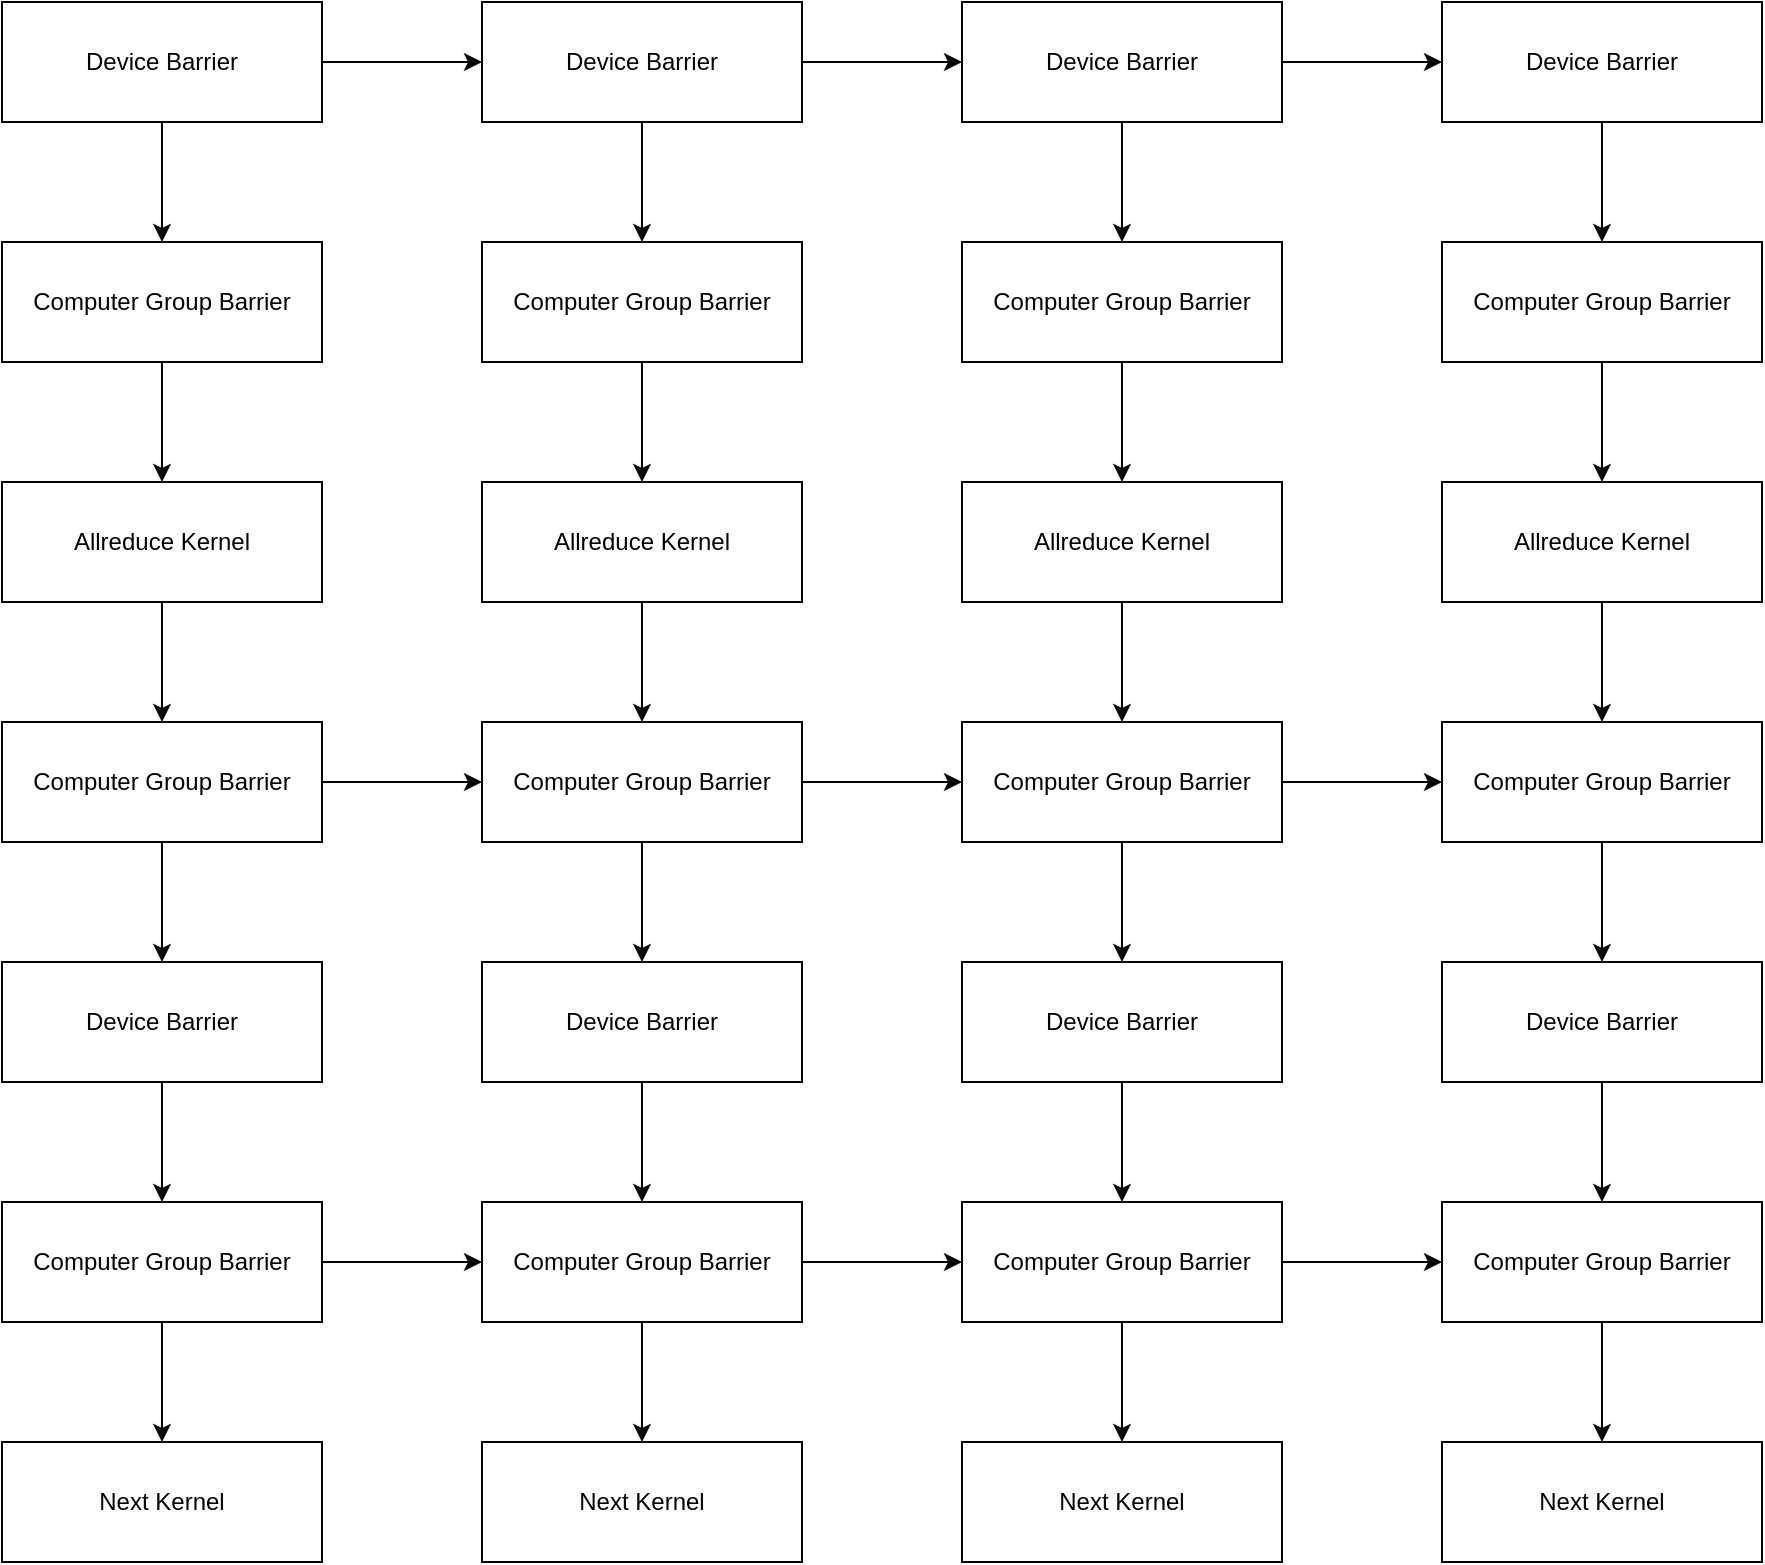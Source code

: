 <mxfile version="21.2.3" type="github">
  <diagram name="Page-1" id="aTrONxpNOZECdgDQQWaS">
    <mxGraphModel dx="2358" dy="1304" grid="1" gridSize="10" guides="1" tooltips="1" connect="1" arrows="1" fold="1" page="1" pageScale="1" pageWidth="850" pageHeight="1100" math="0" shadow="0">
      <root>
        <mxCell id="0" />
        <mxCell id="1" parent="0" />
        <mxCell id="vmvPZ8V2SYiN80ngA8Gr-1" value="" style="edgeStyle=orthogonalEdgeStyle;rounded=0;orthogonalLoop=1;jettySize=auto;html=1;" edge="1" parent="1" source="vmvPZ8V2SYiN80ngA8Gr-3" target="vmvPZ8V2SYiN80ngA8Gr-5">
          <mxGeometry relative="1" as="geometry" />
        </mxCell>
        <mxCell id="vmvPZ8V2SYiN80ngA8Gr-2" value="" style="edgeStyle=orthogonalEdgeStyle;rounded=0;orthogonalLoop=1;jettySize=auto;html=1;" edge="1" parent="1" source="vmvPZ8V2SYiN80ngA8Gr-3" target="vmvPZ8V2SYiN80ngA8Gr-14">
          <mxGeometry relative="1" as="geometry" />
        </mxCell>
        <mxCell id="vmvPZ8V2SYiN80ngA8Gr-3" value="Device Barrier" style="rounded=0;whiteSpace=wrap;html=1;" vertex="1" parent="1">
          <mxGeometry y="340" width="160" height="60" as="geometry" />
        </mxCell>
        <mxCell id="vmvPZ8V2SYiN80ngA8Gr-4" value="" style="edgeStyle=orthogonalEdgeStyle;rounded=0;orthogonalLoop=1;jettySize=auto;html=1;" edge="1" parent="1" source="vmvPZ8V2SYiN80ngA8Gr-5" target="vmvPZ8V2SYiN80ngA8Gr-7">
          <mxGeometry relative="1" as="geometry" />
        </mxCell>
        <mxCell id="vmvPZ8V2SYiN80ngA8Gr-5" value="Computer Group Barrier" style="rounded=0;whiteSpace=wrap;html=1;" vertex="1" parent="1">
          <mxGeometry y="460" width="160" height="60" as="geometry" />
        </mxCell>
        <mxCell id="vmvPZ8V2SYiN80ngA8Gr-6" value="" style="edgeStyle=orthogonalEdgeStyle;rounded=0;orthogonalLoop=1;jettySize=auto;html=1;" edge="1" parent="1" source="vmvPZ8V2SYiN80ngA8Gr-7" target="vmvPZ8V2SYiN80ngA8Gr-10">
          <mxGeometry relative="1" as="geometry" />
        </mxCell>
        <mxCell id="vmvPZ8V2SYiN80ngA8Gr-7" value="Allreduce Kernel" style="rounded=0;whiteSpace=wrap;html=1;" vertex="1" parent="1">
          <mxGeometry y="580" width="160" height="60" as="geometry" />
        </mxCell>
        <mxCell id="vmvPZ8V2SYiN80ngA8Gr-8" value="" style="edgeStyle=orthogonalEdgeStyle;rounded=0;orthogonalLoop=1;jettySize=auto;html=1;" edge="1" parent="1" source="vmvPZ8V2SYiN80ngA8Gr-10" target="vmvPZ8V2SYiN80ngA8Gr-11">
          <mxGeometry relative="1" as="geometry" />
        </mxCell>
        <mxCell id="vmvPZ8V2SYiN80ngA8Gr-9" value="" style="edgeStyle=orthogonalEdgeStyle;rounded=0;orthogonalLoop=1;jettySize=auto;html=1;" edge="1" parent="1" source="vmvPZ8V2SYiN80ngA8Gr-10" target="vmvPZ8V2SYiN80ngA8Gr-21">
          <mxGeometry relative="1" as="geometry" />
        </mxCell>
        <mxCell id="vmvPZ8V2SYiN80ngA8Gr-10" value="Computer Group Barrier" style="rounded=0;whiteSpace=wrap;html=1;" vertex="1" parent="1">
          <mxGeometry y="700" width="160" height="60" as="geometry" />
        </mxCell>
        <mxCell id="vmvPZ8V2SYiN80ngA8Gr-61" value="" style="edgeStyle=orthogonalEdgeStyle;rounded=0;orthogonalLoop=1;jettySize=auto;html=1;" edge="1" parent="1" source="vmvPZ8V2SYiN80ngA8Gr-11" target="vmvPZ8V2SYiN80ngA8Gr-55">
          <mxGeometry relative="1" as="geometry" />
        </mxCell>
        <mxCell id="vmvPZ8V2SYiN80ngA8Gr-11" value="Device Barrier" style="rounded=0;whiteSpace=wrap;html=1;" vertex="1" parent="1">
          <mxGeometry y="820" width="160" height="60" as="geometry" />
        </mxCell>
        <mxCell id="vmvPZ8V2SYiN80ngA8Gr-12" value="" style="edgeStyle=orthogonalEdgeStyle;rounded=0;orthogonalLoop=1;jettySize=auto;html=1;" edge="1" parent="1" source="vmvPZ8V2SYiN80ngA8Gr-14" target="vmvPZ8V2SYiN80ngA8Gr-16">
          <mxGeometry relative="1" as="geometry" />
        </mxCell>
        <mxCell id="vmvPZ8V2SYiN80ngA8Gr-13" value="" style="edgeStyle=orthogonalEdgeStyle;rounded=0;orthogonalLoop=1;jettySize=auto;html=1;" edge="1" parent="1" source="vmvPZ8V2SYiN80ngA8Gr-14" target="vmvPZ8V2SYiN80ngA8Gr-25">
          <mxGeometry relative="1" as="geometry" />
        </mxCell>
        <mxCell id="vmvPZ8V2SYiN80ngA8Gr-14" value="Device Barrier" style="rounded=0;whiteSpace=wrap;html=1;" vertex="1" parent="1">
          <mxGeometry x="240" y="340" width="160" height="60" as="geometry" />
        </mxCell>
        <mxCell id="vmvPZ8V2SYiN80ngA8Gr-15" value="" style="edgeStyle=orthogonalEdgeStyle;rounded=0;orthogonalLoop=1;jettySize=auto;html=1;" edge="1" parent="1" source="vmvPZ8V2SYiN80ngA8Gr-16" target="vmvPZ8V2SYiN80ngA8Gr-18">
          <mxGeometry relative="1" as="geometry" />
        </mxCell>
        <mxCell id="vmvPZ8V2SYiN80ngA8Gr-16" value="Computer Group Barrier" style="rounded=0;whiteSpace=wrap;html=1;" vertex="1" parent="1">
          <mxGeometry x="240" y="460" width="160" height="60" as="geometry" />
        </mxCell>
        <mxCell id="vmvPZ8V2SYiN80ngA8Gr-17" value="" style="edgeStyle=orthogonalEdgeStyle;rounded=0;orthogonalLoop=1;jettySize=auto;html=1;" edge="1" parent="1" source="vmvPZ8V2SYiN80ngA8Gr-18" target="vmvPZ8V2SYiN80ngA8Gr-21">
          <mxGeometry relative="1" as="geometry" />
        </mxCell>
        <mxCell id="vmvPZ8V2SYiN80ngA8Gr-18" value="Allreduce Kernel" style="rounded=0;whiteSpace=wrap;html=1;" vertex="1" parent="1">
          <mxGeometry x="240" y="580" width="160" height="60" as="geometry" />
        </mxCell>
        <mxCell id="vmvPZ8V2SYiN80ngA8Gr-19" value="" style="edgeStyle=orthogonalEdgeStyle;rounded=0;orthogonalLoop=1;jettySize=auto;html=1;" edge="1" parent="1" source="vmvPZ8V2SYiN80ngA8Gr-21" target="vmvPZ8V2SYiN80ngA8Gr-22">
          <mxGeometry relative="1" as="geometry" />
        </mxCell>
        <mxCell id="vmvPZ8V2SYiN80ngA8Gr-20" value="" style="edgeStyle=orthogonalEdgeStyle;rounded=0;orthogonalLoop=1;jettySize=auto;html=1;" edge="1" parent="1" source="vmvPZ8V2SYiN80ngA8Gr-21" target="vmvPZ8V2SYiN80ngA8Gr-32">
          <mxGeometry relative="1" as="geometry" />
        </mxCell>
        <mxCell id="vmvPZ8V2SYiN80ngA8Gr-21" value="Computer Group Barrier" style="rounded=0;whiteSpace=wrap;html=1;" vertex="1" parent="1">
          <mxGeometry x="240" y="700" width="160" height="60" as="geometry" />
        </mxCell>
        <mxCell id="vmvPZ8V2SYiN80ngA8Gr-62" value="" style="edgeStyle=orthogonalEdgeStyle;rounded=0;orthogonalLoop=1;jettySize=auto;html=1;" edge="1" parent="1" source="vmvPZ8V2SYiN80ngA8Gr-22" target="vmvPZ8V2SYiN80ngA8Gr-57">
          <mxGeometry relative="1" as="geometry" />
        </mxCell>
        <mxCell id="vmvPZ8V2SYiN80ngA8Gr-22" value="Device Barrier" style="rounded=0;whiteSpace=wrap;html=1;" vertex="1" parent="1">
          <mxGeometry x="240" y="820" width="160" height="60" as="geometry" />
        </mxCell>
        <mxCell id="vmvPZ8V2SYiN80ngA8Gr-23" value="" style="edgeStyle=orthogonalEdgeStyle;rounded=0;orthogonalLoop=1;jettySize=auto;html=1;" edge="1" parent="1" source="vmvPZ8V2SYiN80ngA8Gr-25" target="vmvPZ8V2SYiN80ngA8Gr-27">
          <mxGeometry relative="1" as="geometry" />
        </mxCell>
        <mxCell id="vmvPZ8V2SYiN80ngA8Gr-24" value="" style="edgeStyle=orthogonalEdgeStyle;rounded=0;orthogonalLoop=1;jettySize=auto;html=1;" edge="1" parent="1" source="vmvPZ8V2SYiN80ngA8Gr-25" target="vmvPZ8V2SYiN80ngA8Gr-35">
          <mxGeometry relative="1" as="geometry" />
        </mxCell>
        <mxCell id="vmvPZ8V2SYiN80ngA8Gr-25" value="Device Barrier" style="rounded=0;whiteSpace=wrap;html=1;" vertex="1" parent="1">
          <mxGeometry x="480" y="340" width="160" height="60" as="geometry" />
        </mxCell>
        <mxCell id="vmvPZ8V2SYiN80ngA8Gr-26" value="" style="edgeStyle=orthogonalEdgeStyle;rounded=0;orthogonalLoop=1;jettySize=auto;html=1;" edge="1" parent="1" source="vmvPZ8V2SYiN80ngA8Gr-27" target="vmvPZ8V2SYiN80ngA8Gr-29">
          <mxGeometry relative="1" as="geometry" />
        </mxCell>
        <mxCell id="vmvPZ8V2SYiN80ngA8Gr-27" value="Computer Group Barrier" style="rounded=0;whiteSpace=wrap;html=1;" vertex="1" parent="1">
          <mxGeometry x="480" y="460" width="160" height="60" as="geometry" />
        </mxCell>
        <mxCell id="vmvPZ8V2SYiN80ngA8Gr-28" value="" style="edgeStyle=orthogonalEdgeStyle;rounded=0;orthogonalLoop=1;jettySize=auto;html=1;" edge="1" parent="1" source="vmvPZ8V2SYiN80ngA8Gr-29" target="vmvPZ8V2SYiN80ngA8Gr-32">
          <mxGeometry relative="1" as="geometry" />
        </mxCell>
        <mxCell id="vmvPZ8V2SYiN80ngA8Gr-29" value="Allreduce Kernel" style="rounded=0;whiteSpace=wrap;html=1;" vertex="1" parent="1">
          <mxGeometry x="480" y="580" width="160" height="60" as="geometry" />
        </mxCell>
        <mxCell id="vmvPZ8V2SYiN80ngA8Gr-30" value="" style="edgeStyle=orthogonalEdgeStyle;rounded=0;orthogonalLoop=1;jettySize=auto;html=1;" edge="1" parent="1" source="vmvPZ8V2SYiN80ngA8Gr-32" target="vmvPZ8V2SYiN80ngA8Gr-33">
          <mxGeometry relative="1" as="geometry" />
        </mxCell>
        <mxCell id="vmvPZ8V2SYiN80ngA8Gr-31" value="" style="edgeStyle=orthogonalEdgeStyle;rounded=0;orthogonalLoop=1;jettySize=auto;html=1;" edge="1" parent="1" source="vmvPZ8V2SYiN80ngA8Gr-32" target="vmvPZ8V2SYiN80ngA8Gr-41">
          <mxGeometry relative="1" as="geometry" />
        </mxCell>
        <mxCell id="vmvPZ8V2SYiN80ngA8Gr-32" value="Computer Group Barrier" style="rounded=0;whiteSpace=wrap;html=1;" vertex="1" parent="1">
          <mxGeometry x="480" y="700" width="160" height="60" as="geometry" />
        </mxCell>
        <mxCell id="vmvPZ8V2SYiN80ngA8Gr-63" value="" style="edgeStyle=orthogonalEdgeStyle;rounded=0;orthogonalLoop=1;jettySize=auto;html=1;" edge="1" parent="1" source="vmvPZ8V2SYiN80ngA8Gr-33" target="vmvPZ8V2SYiN80ngA8Gr-59">
          <mxGeometry relative="1" as="geometry" />
        </mxCell>
        <mxCell id="vmvPZ8V2SYiN80ngA8Gr-33" value="Device Barrier" style="rounded=0;whiteSpace=wrap;html=1;" vertex="1" parent="1">
          <mxGeometry x="480" y="820" width="160" height="60" as="geometry" />
        </mxCell>
        <mxCell id="vmvPZ8V2SYiN80ngA8Gr-34" value="" style="edgeStyle=orthogonalEdgeStyle;rounded=0;orthogonalLoop=1;jettySize=auto;html=1;" edge="1" parent="1" source="vmvPZ8V2SYiN80ngA8Gr-35" target="vmvPZ8V2SYiN80ngA8Gr-37">
          <mxGeometry relative="1" as="geometry" />
        </mxCell>
        <mxCell id="vmvPZ8V2SYiN80ngA8Gr-35" value="Device Barrier" style="rounded=0;whiteSpace=wrap;html=1;" vertex="1" parent="1">
          <mxGeometry x="720" y="340" width="160" height="60" as="geometry" />
        </mxCell>
        <mxCell id="vmvPZ8V2SYiN80ngA8Gr-36" value="" style="edgeStyle=orthogonalEdgeStyle;rounded=0;orthogonalLoop=1;jettySize=auto;html=1;" edge="1" parent="1" source="vmvPZ8V2SYiN80ngA8Gr-37" target="vmvPZ8V2SYiN80ngA8Gr-39">
          <mxGeometry relative="1" as="geometry" />
        </mxCell>
        <mxCell id="vmvPZ8V2SYiN80ngA8Gr-37" value="Computer Group Barrier" style="rounded=0;whiteSpace=wrap;html=1;" vertex="1" parent="1">
          <mxGeometry x="720" y="460" width="160" height="60" as="geometry" />
        </mxCell>
        <mxCell id="vmvPZ8V2SYiN80ngA8Gr-38" value="" style="edgeStyle=orthogonalEdgeStyle;rounded=0;orthogonalLoop=1;jettySize=auto;html=1;" edge="1" parent="1" source="vmvPZ8V2SYiN80ngA8Gr-39" target="vmvPZ8V2SYiN80ngA8Gr-41">
          <mxGeometry relative="1" as="geometry" />
        </mxCell>
        <mxCell id="vmvPZ8V2SYiN80ngA8Gr-39" value="Allreduce Kernel" style="rounded=0;whiteSpace=wrap;html=1;" vertex="1" parent="1">
          <mxGeometry x="720" y="580" width="160" height="60" as="geometry" />
        </mxCell>
        <mxCell id="vmvPZ8V2SYiN80ngA8Gr-40" value="" style="edgeStyle=orthogonalEdgeStyle;rounded=0;orthogonalLoop=1;jettySize=auto;html=1;" edge="1" parent="1" source="vmvPZ8V2SYiN80ngA8Gr-41" target="vmvPZ8V2SYiN80ngA8Gr-42">
          <mxGeometry relative="1" as="geometry" />
        </mxCell>
        <mxCell id="vmvPZ8V2SYiN80ngA8Gr-41" value="Computer Group Barrier" style="rounded=0;whiteSpace=wrap;html=1;" vertex="1" parent="1">
          <mxGeometry x="720" y="700" width="160" height="60" as="geometry" />
        </mxCell>
        <mxCell id="vmvPZ8V2SYiN80ngA8Gr-64" value="" style="edgeStyle=orthogonalEdgeStyle;rounded=0;orthogonalLoop=1;jettySize=auto;html=1;" edge="1" parent="1" source="vmvPZ8V2SYiN80ngA8Gr-42" target="vmvPZ8V2SYiN80ngA8Gr-60">
          <mxGeometry relative="1" as="geometry" />
        </mxCell>
        <mxCell id="vmvPZ8V2SYiN80ngA8Gr-42" value="Device Barrier" style="rounded=0;whiteSpace=wrap;html=1;" vertex="1" parent="1">
          <mxGeometry x="720" y="820" width="160" height="60" as="geometry" />
        </mxCell>
        <mxCell id="vmvPZ8V2SYiN80ngA8Gr-54" value="" style="edgeStyle=orthogonalEdgeStyle;rounded=0;orthogonalLoop=1;jettySize=auto;html=1;" edge="1" parent="1" source="vmvPZ8V2SYiN80ngA8Gr-55" target="vmvPZ8V2SYiN80ngA8Gr-57">
          <mxGeometry relative="1" as="geometry" />
        </mxCell>
        <mxCell id="vmvPZ8V2SYiN80ngA8Gr-72" value="" style="edgeStyle=orthogonalEdgeStyle;rounded=0;orthogonalLoop=1;jettySize=auto;html=1;" edge="1" parent="1" source="vmvPZ8V2SYiN80ngA8Gr-55" target="vmvPZ8V2SYiN80ngA8Gr-65">
          <mxGeometry relative="1" as="geometry" />
        </mxCell>
        <mxCell id="vmvPZ8V2SYiN80ngA8Gr-55" value="Computer Group Barrier" style="rounded=0;whiteSpace=wrap;html=1;" vertex="1" parent="1">
          <mxGeometry y="940" width="160" height="60" as="geometry" />
        </mxCell>
        <mxCell id="vmvPZ8V2SYiN80ngA8Gr-56" value="" style="edgeStyle=orthogonalEdgeStyle;rounded=0;orthogonalLoop=1;jettySize=auto;html=1;" edge="1" parent="1" source="vmvPZ8V2SYiN80ngA8Gr-57" target="vmvPZ8V2SYiN80ngA8Gr-59">
          <mxGeometry relative="1" as="geometry" />
        </mxCell>
        <mxCell id="vmvPZ8V2SYiN80ngA8Gr-71" value="" style="edgeStyle=orthogonalEdgeStyle;rounded=0;orthogonalLoop=1;jettySize=auto;html=1;" edge="1" parent="1" source="vmvPZ8V2SYiN80ngA8Gr-57" target="vmvPZ8V2SYiN80ngA8Gr-66">
          <mxGeometry relative="1" as="geometry" />
        </mxCell>
        <mxCell id="vmvPZ8V2SYiN80ngA8Gr-57" value="Computer Group Barrier" style="rounded=0;whiteSpace=wrap;html=1;" vertex="1" parent="1">
          <mxGeometry x="240" y="940" width="160" height="60" as="geometry" />
        </mxCell>
        <mxCell id="vmvPZ8V2SYiN80ngA8Gr-58" value="" style="edgeStyle=orthogonalEdgeStyle;rounded=0;orthogonalLoop=1;jettySize=auto;html=1;" edge="1" parent="1" source="vmvPZ8V2SYiN80ngA8Gr-59" target="vmvPZ8V2SYiN80ngA8Gr-60">
          <mxGeometry relative="1" as="geometry" />
        </mxCell>
        <mxCell id="vmvPZ8V2SYiN80ngA8Gr-70" value="" style="edgeStyle=orthogonalEdgeStyle;rounded=0;orthogonalLoop=1;jettySize=auto;html=1;" edge="1" parent="1" source="vmvPZ8V2SYiN80ngA8Gr-59" target="vmvPZ8V2SYiN80ngA8Gr-67">
          <mxGeometry relative="1" as="geometry" />
        </mxCell>
        <mxCell id="vmvPZ8V2SYiN80ngA8Gr-59" value="Computer Group Barrier" style="rounded=0;whiteSpace=wrap;html=1;" vertex="1" parent="1">
          <mxGeometry x="480" y="940" width="160" height="60" as="geometry" />
        </mxCell>
        <mxCell id="vmvPZ8V2SYiN80ngA8Gr-69" value="" style="edgeStyle=orthogonalEdgeStyle;rounded=0;orthogonalLoop=1;jettySize=auto;html=1;" edge="1" parent="1" source="vmvPZ8V2SYiN80ngA8Gr-60" target="vmvPZ8V2SYiN80ngA8Gr-68">
          <mxGeometry relative="1" as="geometry" />
        </mxCell>
        <mxCell id="vmvPZ8V2SYiN80ngA8Gr-60" value="Computer Group Barrier" style="rounded=0;whiteSpace=wrap;html=1;" vertex="1" parent="1">
          <mxGeometry x="720" y="940" width="160" height="60" as="geometry" />
        </mxCell>
        <mxCell id="vmvPZ8V2SYiN80ngA8Gr-65" value="Next Kernel" style="rounded=0;whiteSpace=wrap;html=1;" vertex="1" parent="1">
          <mxGeometry y="1060" width="160" height="60" as="geometry" />
        </mxCell>
        <mxCell id="vmvPZ8V2SYiN80ngA8Gr-66" value="Next Kernel" style="rounded=0;whiteSpace=wrap;html=1;" vertex="1" parent="1">
          <mxGeometry x="240" y="1060" width="160" height="60" as="geometry" />
        </mxCell>
        <mxCell id="vmvPZ8V2SYiN80ngA8Gr-67" value="Next Kernel" style="rounded=0;whiteSpace=wrap;html=1;" vertex="1" parent="1">
          <mxGeometry x="480" y="1060" width="160" height="60" as="geometry" />
        </mxCell>
        <mxCell id="vmvPZ8V2SYiN80ngA8Gr-68" value="Next Kernel" style="rounded=0;whiteSpace=wrap;html=1;" vertex="1" parent="1">
          <mxGeometry x="720" y="1060" width="160" height="60" as="geometry" />
        </mxCell>
      </root>
    </mxGraphModel>
  </diagram>
</mxfile>
